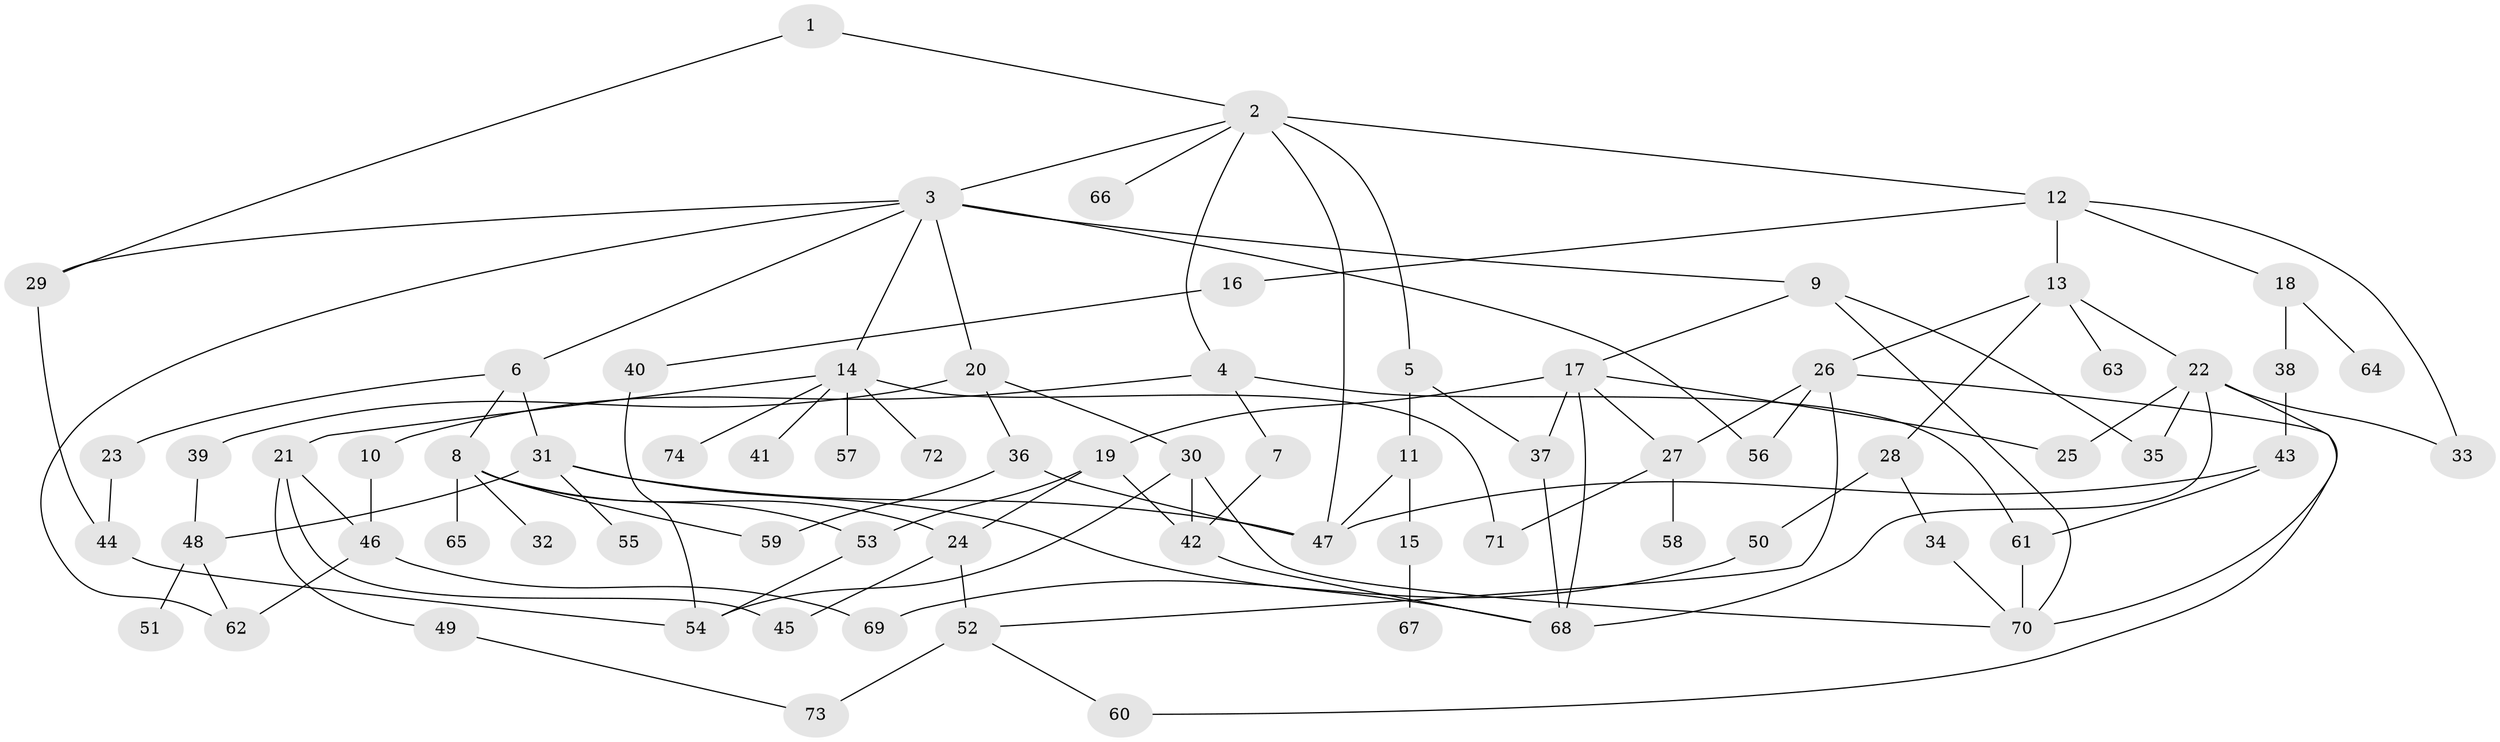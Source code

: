 // original degree distribution, {3: 0.19727891156462585, 9: 0.013605442176870748, 5: 0.08843537414965986, 2: 0.2653061224489796, 7: 0.006802721088435374, 4: 0.07482993197278912, 8: 0.006802721088435374, 6: 0.027210884353741496, 1: 0.3197278911564626}
// Generated by graph-tools (version 1.1) at 2025/34/03/09/25 02:34:08]
// undirected, 74 vertices, 112 edges
graph export_dot {
graph [start="1"]
  node [color=gray90,style=filled];
  1;
  2;
  3;
  4;
  5;
  6;
  7;
  8;
  9;
  10;
  11;
  12;
  13;
  14;
  15;
  16;
  17;
  18;
  19;
  20;
  21;
  22;
  23;
  24;
  25;
  26;
  27;
  28;
  29;
  30;
  31;
  32;
  33;
  34;
  35;
  36;
  37;
  38;
  39;
  40;
  41;
  42;
  43;
  44;
  45;
  46;
  47;
  48;
  49;
  50;
  51;
  52;
  53;
  54;
  55;
  56;
  57;
  58;
  59;
  60;
  61;
  62;
  63;
  64;
  65;
  66;
  67;
  68;
  69;
  70;
  71;
  72;
  73;
  74;
  1 -- 2 [weight=1.0];
  1 -- 29 [weight=1.0];
  2 -- 3 [weight=1.0];
  2 -- 4 [weight=1.0];
  2 -- 5 [weight=1.0];
  2 -- 12 [weight=1.0];
  2 -- 47 [weight=2.0];
  2 -- 66 [weight=1.0];
  3 -- 6 [weight=1.0];
  3 -- 9 [weight=1.0];
  3 -- 14 [weight=1.0];
  3 -- 20 [weight=1.0];
  3 -- 29 [weight=1.0];
  3 -- 56 [weight=1.0];
  3 -- 62 [weight=1.0];
  4 -- 7 [weight=1.0];
  4 -- 10 [weight=1.0];
  4 -- 61 [weight=1.0];
  5 -- 11 [weight=1.0];
  5 -- 37 [weight=1.0];
  6 -- 8 [weight=1.0];
  6 -- 23 [weight=1.0];
  6 -- 31 [weight=1.0];
  7 -- 42 [weight=1.0];
  8 -- 24 [weight=1.0];
  8 -- 32 [weight=1.0];
  8 -- 53 [weight=1.0];
  8 -- 59 [weight=1.0];
  8 -- 65 [weight=1.0];
  9 -- 17 [weight=1.0];
  9 -- 35 [weight=1.0];
  9 -- 70 [weight=1.0];
  10 -- 46 [weight=1.0];
  11 -- 15 [weight=1.0];
  11 -- 47 [weight=1.0];
  12 -- 13 [weight=1.0];
  12 -- 16 [weight=1.0];
  12 -- 18 [weight=1.0];
  12 -- 33 [weight=1.0];
  13 -- 22 [weight=1.0];
  13 -- 26 [weight=1.0];
  13 -- 28 [weight=1.0];
  13 -- 63 [weight=1.0];
  14 -- 21 [weight=1.0];
  14 -- 41 [weight=1.0];
  14 -- 57 [weight=1.0];
  14 -- 71 [weight=1.0];
  14 -- 72 [weight=1.0];
  14 -- 74 [weight=1.0];
  15 -- 67 [weight=1.0];
  16 -- 40 [weight=1.0];
  17 -- 19 [weight=1.0];
  17 -- 25 [weight=1.0];
  17 -- 27 [weight=2.0];
  17 -- 37 [weight=1.0];
  17 -- 68 [weight=1.0];
  18 -- 38 [weight=1.0];
  18 -- 64 [weight=1.0];
  19 -- 24 [weight=1.0];
  19 -- 42 [weight=1.0];
  19 -- 53 [weight=2.0];
  20 -- 30 [weight=1.0];
  20 -- 36 [weight=1.0];
  20 -- 39 [weight=1.0];
  21 -- 45 [weight=1.0];
  21 -- 46 [weight=1.0];
  21 -- 49 [weight=1.0];
  22 -- 25 [weight=1.0];
  22 -- 33 [weight=1.0];
  22 -- 35 [weight=1.0];
  22 -- 68 [weight=1.0];
  22 -- 70 [weight=1.0];
  23 -- 44 [weight=1.0];
  24 -- 45 [weight=1.0];
  24 -- 52 [weight=1.0];
  26 -- 27 [weight=1.0];
  26 -- 52 [weight=1.0];
  26 -- 56 [weight=1.0];
  26 -- 60 [weight=1.0];
  27 -- 58 [weight=1.0];
  27 -- 71 [weight=1.0];
  28 -- 34 [weight=1.0];
  28 -- 50 [weight=1.0];
  29 -- 44 [weight=1.0];
  30 -- 42 [weight=1.0];
  30 -- 54 [weight=1.0];
  30 -- 70 [weight=1.0];
  31 -- 47 [weight=1.0];
  31 -- 48 [weight=1.0];
  31 -- 55 [weight=1.0];
  31 -- 68 [weight=1.0];
  34 -- 70 [weight=1.0];
  36 -- 47 [weight=3.0];
  36 -- 59 [weight=1.0];
  37 -- 68 [weight=1.0];
  38 -- 43 [weight=2.0];
  39 -- 48 [weight=1.0];
  40 -- 54 [weight=1.0];
  42 -- 68 [weight=1.0];
  43 -- 47 [weight=1.0];
  43 -- 61 [weight=1.0];
  44 -- 54 [weight=1.0];
  46 -- 62 [weight=1.0];
  46 -- 69 [weight=1.0];
  48 -- 51 [weight=1.0];
  48 -- 62 [weight=1.0];
  49 -- 73 [weight=1.0];
  50 -- 69 [weight=1.0];
  52 -- 60 [weight=1.0];
  52 -- 73 [weight=1.0];
  53 -- 54 [weight=1.0];
  61 -- 70 [weight=1.0];
}
